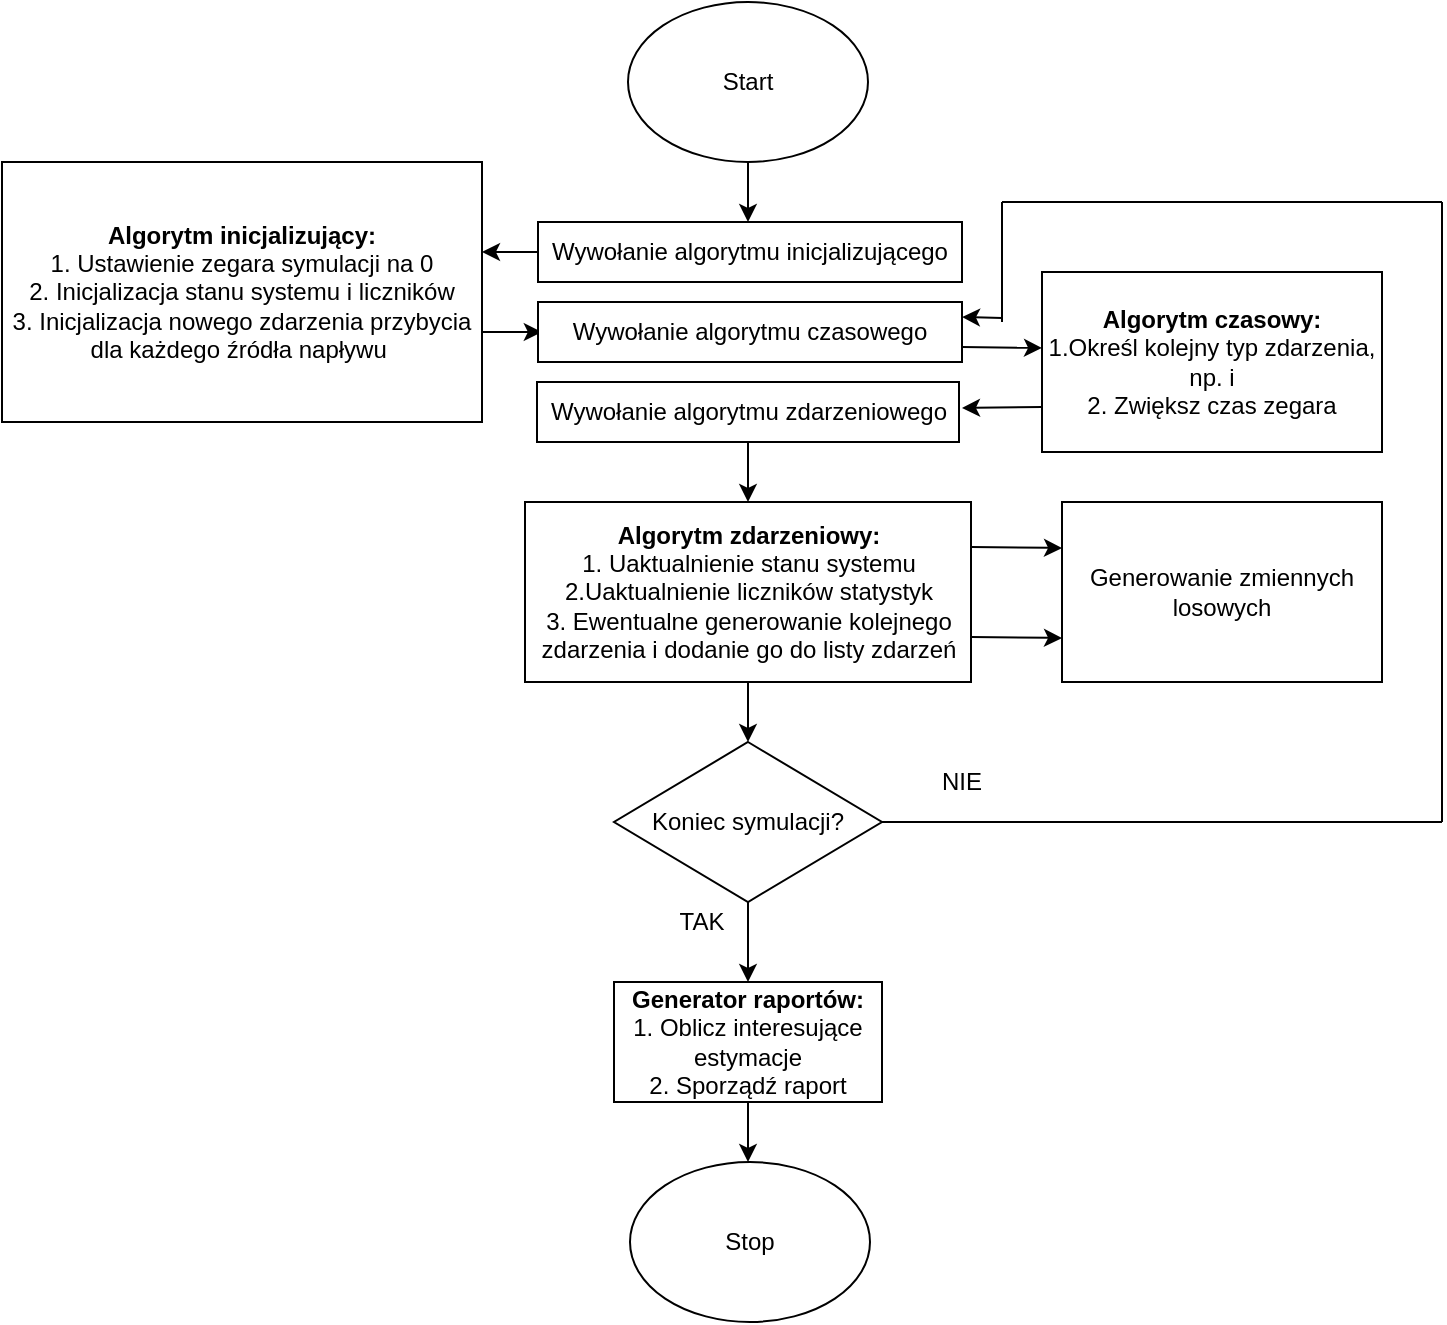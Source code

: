 <mxfile version="12.1.3" type="device" pages="1"><diagram id="PiXN8TsfP4yFwK-LU0Cb" name="Page-1"><mxGraphModel dx="1584" dy="687" grid="1" gridSize="10" guides="1" tooltips="1" connect="1" arrows="1" fold="1" page="1" pageScale="1" pageWidth="827" pageHeight="1169" math="0" shadow="0"><root><mxCell id="0"/><mxCell id="1" parent="0"/><mxCell id="c84KIxqxelt80kFMZwKS-1" value="Start" style="ellipse;whiteSpace=wrap;html=1;" vertex="1" parent="1"><mxGeometry x="353" y="20" width="120" height="80" as="geometry"/></mxCell><mxCell id="c84KIxqxelt80kFMZwKS-2" value="" style="endArrow=classic;html=1;exitX=0.5;exitY=1;exitDx=0;exitDy=0;" edge="1" parent="1" source="c84KIxqxelt80kFMZwKS-1"><mxGeometry width="50" height="50" relative="1" as="geometry"><mxPoint x="350" y="170" as="sourcePoint"/><mxPoint x="413" y="130" as="targetPoint"/></mxGeometry></mxCell><mxCell id="c84KIxqxelt80kFMZwKS-3" value="Wywołanie algorytmu inicjalizującego" style="rounded=0;whiteSpace=wrap;html=1;" vertex="1" parent="1"><mxGeometry x="308" y="130" width="212" height="30" as="geometry"/></mxCell><mxCell id="c84KIxqxelt80kFMZwKS-4" value="" style="endArrow=classic;html=1;exitX=0;exitY=0.5;exitDx=0;exitDy=0;" edge="1" parent="1" source="c84KIxqxelt80kFMZwKS-3"><mxGeometry width="50" height="50" relative="1" as="geometry"><mxPoint x="310" y="230" as="sourcePoint"/><mxPoint x="280" y="145" as="targetPoint"/></mxGeometry></mxCell><mxCell id="c84KIxqxelt80kFMZwKS-5" value="" style="endArrow=classic;html=1;entryX=0.009;entryY=0.5;entryDx=0;entryDy=0;entryPerimeter=0;" edge="1" parent="1" target="c84KIxqxelt80kFMZwKS-6"><mxGeometry width="50" height="50" relative="1" as="geometry"><mxPoint x="280" y="185" as="sourcePoint"/><mxPoint x="310" y="190" as="targetPoint"/></mxGeometry></mxCell><mxCell id="c84KIxqxelt80kFMZwKS-6" value="Wywołanie algorytmu czasowego" style="rounded=0;whiteSpace=wrap;html=1;" vertex="1" parent="1"><mxGeometry x="308" y="170" width="212" height="30" as="geometry"/></mxCell><mxCell id="c84KIxqxelt80kFMZwKS-7" value="&lt;b&gt;Algorytm inicjalizujący:&lt;/b&gt;&lt;br&gt;1. Ustawienie zegara symulacji na 0&lt;br&gt;2. Inicjalizacja stanu systemu i liczników&lt;br&gt;3. Inicjalizacja nowego zdarzenia przybycia dla każdego źródła napływu&amp;nbsp;" style="rounded=0;whiteSpace=wrap;html=1;" vertex="1" parent="1"><mxGeometry x="40" y="100" width="240" height="130" as="geometry"/></mxCell><mxCell id="c84KIxqxelt80kFMZwKS-8" value="" style="endArrow=classic;html=1;exitX=1;exitY=0.75;exitDx=0;exitDy=0;" edge="1" parent="1" source="c84KIxqxelt80kFMZwKS-6"><mxGeometry width="50" height="50" relative="1" as="geometry"><mxPoint x="40" y="300" as="sourcePoint"/><mxPoint x="560" y="193" as="targetPoint"/></mxGeometry></mxCell><mxCell id="c84KIxqxelt80kFMZwKS-9" value="&lt;b&gt;Algorytm czasowy:&lt;/b&gt;&lt;br&gt;1.Określ kolejny typ zdarzenia, np. i&lt;br&gt;2. Zwiększ czas zegara" style="rounded=0;whiteSpace=wrap;html=1;" vertex="1" parent="1"><mxGeometry x="560" y="155" width="170" height="90" as="geometry"/></mxCell><mxCell id="c84KIxqxelt80kFMZwKS-10" value="Wywołanie algorytmu zdarzeniowego" style="rounded=0;whiteSpace=wrap;html=1;" vertex="1" parent="1"><mxGeometry x="307.5" y="210" width="211" height="30" as="geometry"/></mxCell><mxCell id="c84KIxqxelt80kFMZwKS-11" value="" style="endArrow=classic;html=1;exitX=0;exitY=0.75;exitDx=0;exitDy=0;" edge="1" parent="1" source="c84KIxqxelt80kFMZwKS-9"><mxGeometry width="50" height="50" relative="1" as="geometry"><mxPoint x="40" y="320" as="sourcePoint"/><mxPoint x="520" y="223" as="targetPoint"/></mxGeometry></mxCell><mxCell id="c84KIxqxelt80kFMZwKS-12" value="" style="endArrow=classic;html=1;exitX=0.5;exitY=1;exitDx=0;exitDy=0;" edge="1" parent="1" source="c84KIxqxelt80kFMZwKS-10"><mxGeometry width="50" height="50" relative="1" as="geometry"><mxPoint x="40" y="320" as="sourcePoint"/><mxPoint x="413" y="270" as="targetPoint"/></mxGeometry></mxCell><mxCell id="c84KIxqxelt80kFMZwKS-13" value="&lt;b&gt;Algorytm zdarzeniowy:&lt;br&gt;&lt;/b&gt;1. Uaktualnienie stanu systemu&lt;br&gt;2.Uaktualnienie liczników statystyk&lt;br&gt;3. Ewentualne generowanie kolejnego zdarzenia i dodanie go do listy zdarzeń" style="rounded=0;whiteSpace=wrap;html=1;" vertex="1" parent="1"><mxGeometry x="301.5" y="270" width="223" height="90" as="geometry"/></mxCell><mxCell id="c84KIxqxelt80kFMZwKS-16" value="" style="endArrow=classic;html=1;exitX=1;exitY=0.25;exitDx=0;exitDy=0;" edge="1" parent="1" source="c84KIxqxelt80kFMZwKS-13"><mxGeometry width="50" height="50" relative="1" as="geometry"><mxPoint x="40" y="430" as="sourcePoint"/><mxPoint x="570" y="293" as="targetPoint"/></mxGeometry></mxCell><mxCell id="c84KIxqxelt80kFMZwKS-17" value="" style="endArrow=classic;html=1;exitX=1;exitY=0.75;exitDx=0;exitDy=0;" edge="1" parent="1" source="c84KIxqxelt80kFMZwKS-13"><mxGeometry width="50" height="50" relative="1" as="geometry"><mxPoint x="40" y="430" as="sourcePoint"/><mxPoint x="570" y="338" as="targetPoint"/></mxGeometry></mxCell><mxCell id="c84KIxqxelt80kFMZwKS-18" value="Generowanie zmiennych losowych" style="rounded=0;whiteSpace=wrap;html=1;" vertex="1" parent="1"><mxGeometry x="570" y="270" width="160" height="90" as="geometry"/></mxCell><mxCell id="c84KIxqxelt80kFMZwKS-19" value="" style="endArrow=classic;html=1;exitX=0.5;exitY=1;exitDx=0;exitDy=0;entryX=0.5;entryY=0;entryDx=0;entryDy=0;" edge="1" parent="1" source="c84KIxqxelt80kFMZwKS-13" target="c84KIxqxelt80kFMZwKS-21"><mxGeometry width="50" height="50" relative="1" as="geometry"><mxPoint x="40" y="430" as="sourcePoint"/><mxPoint x="413" y="400" as="targetPoint"/></mxGeometry></mxCell><mxCell id="c84KIxqxelt80kFMZwKS-21" value="Koniec symulacji?" style="rhombus;whiteSpace=wrap;html=1;" vertex="1" parent="1"><mxGeometry x="346" y="390" width="134" height="80" as="geometry"/></mxCell><mxCell id="c84KIxqxelt80kFMZwKS-22" value="" style="endArrow=classic;html=1;exitX=0.5;exitY=1;exitDx=0;exitDy=0;" edge="1" parent="1" source="c84KIxqxelt80kFMZwKS-21"><mxGeometry width="50" height="50" relative="1" as="geometry"><mxPoint x="40" y="550" as="sourcePoint"/><mxPoint x="413" y="510" as="targetPoint"/></mxGeometry></mxCell><mxCell id="c84KIxqxelt80kFMZwKS-23" value="" style="endArrow=none;html=1;entryX=1;entryY=0.5;entryDx=0;entryDy=0;" edge="1" parent="1" target="c84KIxqxelt80kFMZwKS-21"><mxGeometry width="50" height="50" relative="1" as="geometry"><mxPoint x="760" y="430" as="sourcePoint"/><mxPoint x="90" y="540" as="targetPoint"/></mxGeometry></mxCell><mxCell id="c84KIxqxelt80kFMZwKS-24" value="NIE" style="text;html=1;strokeColor=none;fillColor=none;align=center;verticalAlign=middle;whiteSpace=wrap;rounded=0;" vertex="1" parent="1"><mxGeometry x="500" y="400" width="40" height="20" as="geometry"/></mxCell><mxCell id="c84KIxqxelt80kFMZwKS-25" value="TAK" style="text;html=1;strokeColor=none;fillColor=none;align=center;verticalAlign=middle;whiteSpace=wrap;rounded=0;" vertex="1" parent="1"><mxGeometry x="370" y="470" width="40" height="20" as="geometry"/></mxCell><mxCell id="c84KIxqxelt80kFMZwKS-26" value="" style="endArrow=none;html=1;" edge="1" parent="1"><mxGeometry width="50" height="50" relative="1" as="geometry"><mxPoint x="760" y="430" as="sourcePoint"/><mxPoint x="760" y="120" as="targetPoint"/></mxGeometry></mxCell><mxCell id="c84KIxqxelt80kFMZwKS-27" value="" style="endArrow=none;html=1;" edge="1" parent="1"><mxGeometry width="50" height="50" relative="1" as="geometry"><mxPoint x="760" y="120" as="sourcePoint"/><mxPoint x="540" y="120" as="targetPoint"/></mxGeometry></mxCell><mxCell id="c84KIxqxelt80kFMZwKS-28" value="" style="endArrow=none;html=1;" edge="1" parent="1"><mxGeometry width="50" height="50" relative="1" as="geometry"><mxPoint x="540" y="120" as="sourcePoint"/><mxPoint x="540" y="180" as="targetPoint"/></mxGeometry></mxCell><mxCell id="c84KIxqxelt80kFMZwKS-29" value="" style="endArrow=classic;html=1;entryX=1;entryY=0.25;entryDx=0;entryDy=0;" edge="1" parent="1" target="c84KIxqxelt80kFMZwKS-6"><mxGeometry width="50" height="50" relative="1" as="geometry"><mxPoint x="540" y="178" as="sourcePoint"/><mxPoint x="540" y="178" as="targetPoint"/></mxGeometry></mxCell><mxCell id="c84KIxqxelt80kFMZwKS-30" value="Generator raportów:&lt;br&gt;&lt;span style=&quot;font-weight: normal&quot;&gt;1. Oblicz interesujące estymacje&lt;br&gt;2. Sporządź raport&lt;/span&gt;" style="rounded=0;whiteSpace=wrap;html=1;fontStyle=1" vertex="1" parent="1"><mxGeometry x="346" y="510" width="134" height="60" as="geometry"/></mxCell><mxCell id="c84KIxqxelt80kFMZwKS-31" value="" style="endArrow=classic;html=1;exitX=0.5;exitY=1;exitDx=0;exitDy=0;" edge="1" parent="1" source="c84KIxqxelt80kFMZwKS-30"><mxGeometry width="50" height="50" relative="1" as="geometry"><mxPoint x="40" y="640" as="sourcePoint"/><mxPoint x="413" y="600" as="targetPoint"/></mxGeometry></mxCell><mxCell id="c84KIxqxelt80kFMZwKS-32" value="Stop" style="ellipse;whiteSpace=wrap;html=1;" vertex="1" parent="1"><mxGeometry x="354" y="600" width="120" height="80" as="geometry"/></mxCell></root></mxGraphModel></diagram></mxfile>